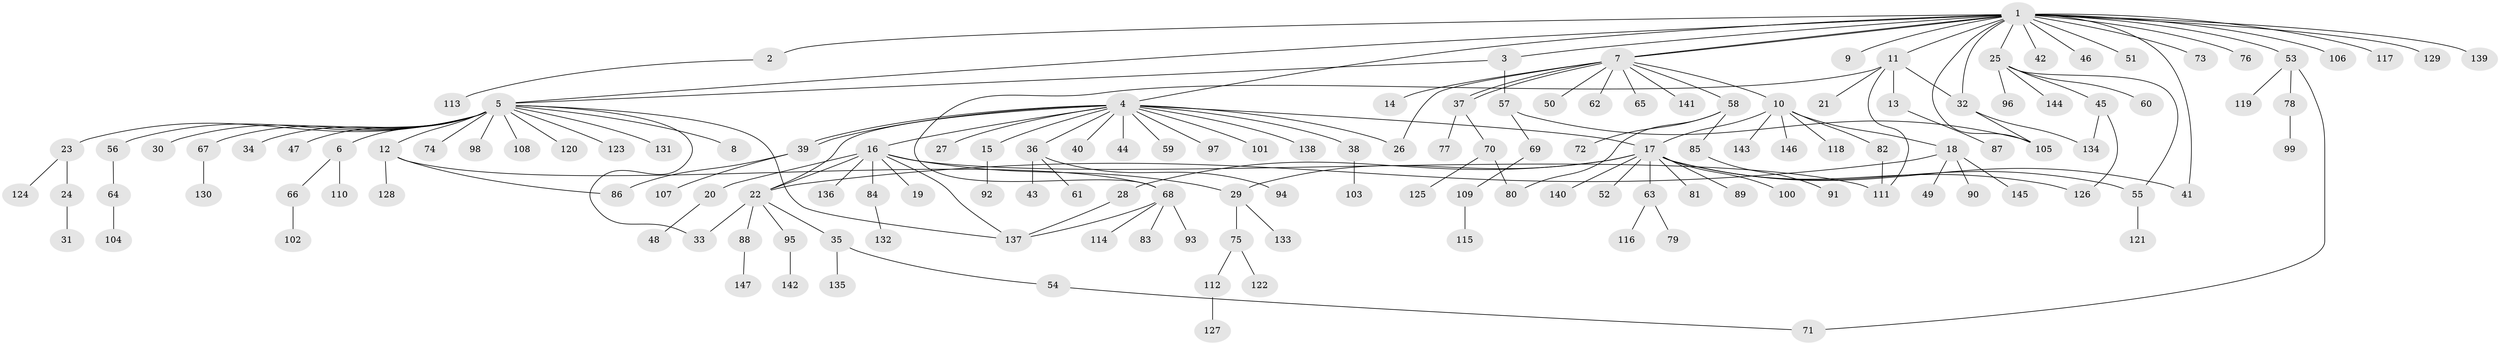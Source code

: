 // Generated by graph-tools (version 1.1) at 2025/01/03/09/25 03:01:49]
// undirected, 147 vertices, 172 edges
graph export_dot {
graph [start="1"]
  node [color=gray90,style=filled];
  1;
  2;
  3;
  4;
  5;
  6;
  7;
  8;
  9;
  10;
  11;
  12;
  13;
  14;
  15;
  16;
  17;
  18;
  19;
  20;
  21;
  22;
  23;
  24;
  25;
  26;
  27;
  28;
  29;
  30;
  31;
  32;
  33;
  34;
  35;
  36;
  37;
  38;
  39;
  40;
  41;
  42;
  43;
  44;
  45;
  46;
  47;
  48;
  49;
  50;
  51;
  52;
  53;
  54;
  55;
  56;
  57;
  58;
  59;
  60;
  61;
  62;
  63;
  64;
  65;
  66;
  67;
  68;
  69;
  70;
  71;
  72;
  73;
  74;
  75;
  76;
  77;
  78;
  79;
  80;
  81;
  82;
  83;
  84;
  85;
  86;
  87;
  88;
  89;
  90;
  91;
  92;
  93;
  94;
  95;
  96;
  97;
  98;
  99;
  100;
  101;
  102;
  103;
  104;
  105;
  106;
  107;
  108;
  109;
  110;
  111;
  112;
  113;
  114;
  115;
  116;
  117;
  118;
  119;
  120;
  121;
  122;
  123;
  124;
  125;
  126;
  127;
  128;
  129;
  130;
  131;
  132;
  133;
  134;
  135;
  136;
  137;
  138;
  139;
  140;
  141;
  142;
  143;
  144;
  145;
  146;
  147;
  1 -- 2;
  1 -- 3;
  1 -- 4;
  1 -- 5;
  1 -- 7;
  1 -- 7;
  1 -- 9;
  1 -- 11;
  1 -- 25;
  1 -- 32;
  1 -- 41;
  1 -- 42;
  1 -- 46;
  1 -- 51;
  1 -- 53;
  1 -- 73;
  1 -- 76;
  1 -- 105;
  1 -- 106;
  1 -- 117;
  1 -- 129;
  1 -- 139;
  2 -- 113;
  3 -- 5;
  3 -- 57;
  4 -- 15;
  4 -- 16;
  4 -- 17;
  4 -- 22;
  4 -- 26;
  4 -- 27;
  4 -- 36;
  4 -- 38;
  4 -- 39;
  4 -- 39;
  4 -- 40;
  4 -- 44;
  4 -- 59;
  4 -- 97;
  4 -- 101;
  4 -- 138;
  5 -- 6;
  5 -- 8;
  5 -- 12;
  5 -- 23;
  5 -- 30;
  5 -- 33;
  5 -- 34;
  5 -- 47;
  5 -- 56;
  5 -- 67;
  5 -- 74;
  5 -- 98;
  5 -- 108;
  5 -- 120;
  5 -- 123;
  5 -- 131;
  5 -- 137;
  6 -- 66;
  6 -- 110;
  7 -- 10;
  7 -- 14;
  7 -- 26;
  7 -- 37;
  7 -- 37;
  7 -- 50;
  7 -- 58;
  7 -- 62;
  7 -- 65;
  7 -- 141;
  10 -- 17;
  10 -- 18;
  10 -- 82;
  10 -- 118;
  10 -- 143;
  10 -- 146;
  11 -- 13;
  11 -- 21;
  11 -- 32;
  11 -- 68;
  11 -- 111;
  12 -- 68;
  12 -- 86;
  12 -- 128;
  13 -- 87;
  15 -- 92;
  16 -- 19;
  16 -- 20;
  16 -- 22;
  16 -- 29;
  16 -- 84;
  16 -- 111;
  16 -- 136;
  16 -- 137;
  17 -- 28;
  17 -- 29;
  17 -- 41;
  17 -- 52;
  17 -- 55;
  17 -- 63;
  17 -- 81;
  17 -- 89;
  17 -- 100;
  17 -- 126;
  17 -- 140;
  18 -- 22;
  18 -- 49;
  18 -- 90;
  18 -- 145;
  20 -- 48;
  22 -- 33;
  22 -- 35;
  22 -- 88;
  22 -- 95;
  23 -- 24;
  23 -- 124;
  24 -- 31;
  25 -- 45;
  25 -- 55;
  25 -- 60;
  25 -- 96;
  25 -- 144;
  28 -- 137;
  29 -- 75;
  29 -- 133;
  32 -- 105;
  32 -- 134;
  35 -- 54;
  35 -- 135;
  36 -- 43;
  36 -- 61;
  36 -- 94;
  37 -- 70;
  37 -- 77;
  38 -- 103;
  39 -- 86;
  39 -- 107;
  45 -- 126;
  45 -- 134;
  53 -- 71;
  53 -- 78;
  53 -- 119;
  54 -- 71;
  55 -- 121;
  56 -- 64;
  57 -- 69;
  57 -- 105;
  58 -- 72;
  58 -- 80;
  58 -- 85;
  63 -- 79;
  63 -- 116;
  64 -- 104;
  66 -- 102;
  67 -- 130;
  68 -- 83;
  68 -- 93;
  68 -- 114;
  68 -- 137;
  69 -- 109;
  70 -- 80;
  70 -- 125;
  75 -- 112;
  75 -- 122;
  78 -- 99;
  82 -- 111;
  84 -- 132;
  85 -- 91;
  88 -- 147;
  95 -- 142;
  109 -- 115;
  112 -- 127;
}

